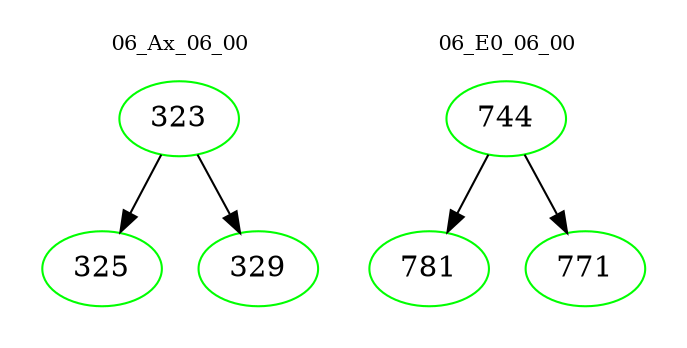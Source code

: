 digraph{
subgraph cluster_0 {
color = white
label = "06_Ax_06_00";
fontsize=10;
T0_323 [label="323", color="green"]
T0_323 -> T0_325 [color="black"]
T0_325 [label="325", color="green"]
T0_323 -> T0_329 [color="black"]
T0_329 [label="329", color="green"]
}
subgraph cluster_1 {
color = white
label = "06_E0_06_00";
fontsize=10;
T1_744 [label="744", color="green"]
T1_744 -> T1_781 [color="black"]
T1_781 [label="781", color="green"]
T1_744 -> T1_771 [color="black"]
T1_771 [label="771", color="green"]
}
}

